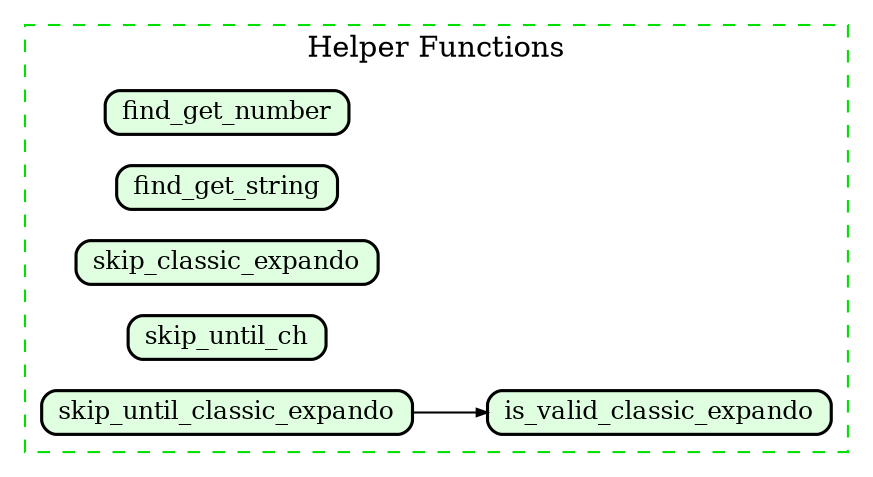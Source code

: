 digraph callgraph {
	graph [
		rankdir="LR"
		nodesep="0.2"
		ranksep="0.5"
		compound="true"
	]

	node [
		shape="Mrecord"
		fontsize="12"
		fillcolor="#ffffff"
		style="filled"
		height="0.2"
		penwidth="1.5"
		color="black"
	]

	edge [
		penwidth="1.0"
		arrowsize="0.5"
	]

	subgraph cluster_helpers
	{
		fontcolor="black"
		color="#00e000"
		fillcolor="white"
		style="dashed"
		label="Helper Functions"

		node [ fillcolor="#e0ffe0" ]
		find_get_number
		find_get_string
		skip_classic_expando
		skip_until_ch
		skip_until_classic_expando -> is_valid_classic_expando
	}
}
